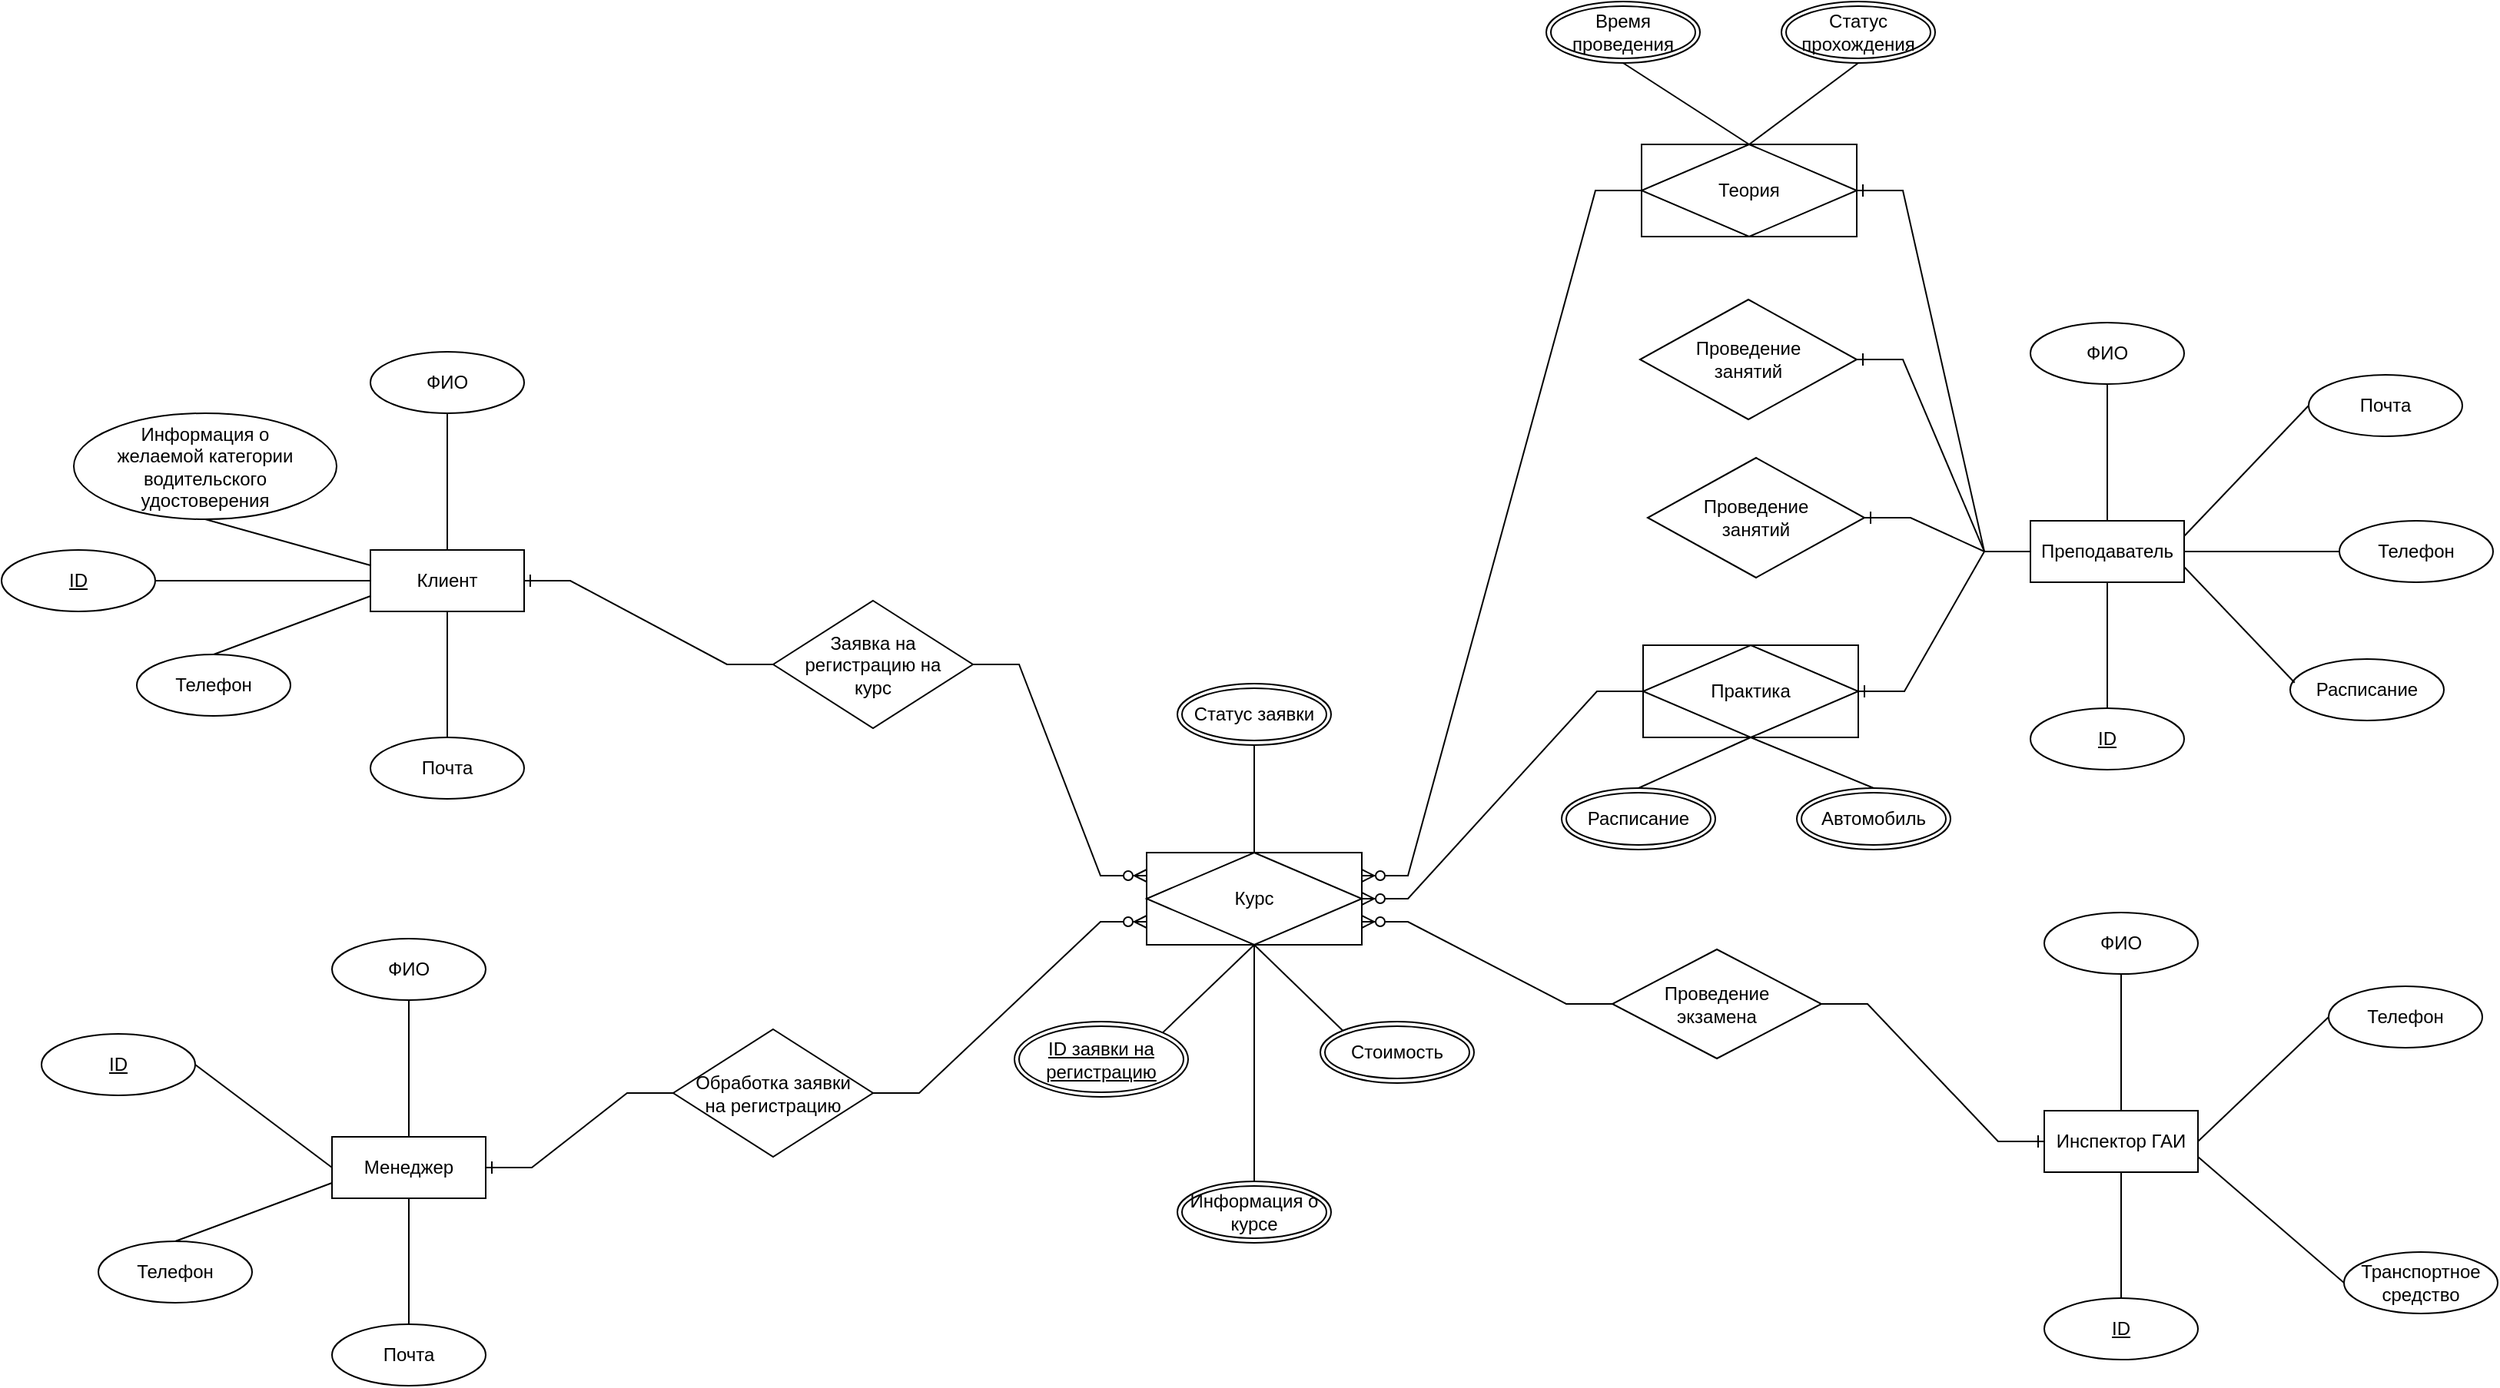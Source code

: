 <mxfile version="24.1.0" type="device">
  <diagram name="Страница — 1" id="sqIrEvyiEKUjqFD7vSfM">
    <mxGraphModel dx="1951" dy="1127" grid="0" gridSize="10" guides="1" tooltips="1" connect="1" arrows="1" fold="1" page="0" pageScale="1" pageWidth="827" pageHeight="1169" math="0" shadow="0">
      <root>
        <mxCell id="0" />
        <mxCell id="1" parent="0" />
        <mxCell id="35wlOIav4SVEhzM2q0zH-1" value="Курс" style="shape=associativeEntity;whiteSpace=wrap;html=1;align=center;" parent="1" vertex="1">
          <mxGeometry x="310" y="270" width="140" height="60" as="geometry" />
        </mxCell>
        <mxCell id="35wlOIav4SVEhzM2q0zH-2" value="Статус заявки" style="ellipse;shape=doubleEllipse;margin=3;whiteSpace=wrap;html=1;align=center;" parent="1" vertex="1">
          <mxGeometry x="330" y="160" width="100" height="40" as="geometry" />
        </mxCell>
        <mxCell id="35wlOIav4SVEhzM2q0zH-3" value="Информация о&lt;br&gt;курсе" style="ellipse;shape=doubleEllipse;margin=3;whiteSpace=wrap;html=1;align=center;" parent="1" vertex="1">
          <mxGeometry x="330" y="484" width="100" height="40" as="geometry" />
        </mxCell>
        <mxCell id="35wlOIav4SVEhzM2q0zH-4" value="&lt;u&gt;ID заявки на регистрацию&lt;/u&gt;" style="ellipse;shape=doubleEllipse;margin=3;whiteSpace=wrap;html=1;align=center;" parent="1" vertex="1">
          <mxGeometry x="224" y="380" width="113" height="49" as="geometry" />
        </mxCell>
        <mxCell id="35wlOIav4SVEhzM2q0zH-6" value="Стоимость" style="ellipse;shape=doubleEllipse;margin=3;whiteSpace=wrap;html=1;align=center;" parent="1" vertex="1">
          <mxGeometry x="423" y="380" width="100" height="40" as="geometry" />
        </mxCell>
        <mxCell id="35wlOIav4SVEhzM2q0zH-7" value="" style="edgeStyle=entityRelationEdgeStyle;fontSize=12;html=1;endArrow=ERzeroToMany;endFill=1;rounded=0;entryX=0;entryY=0.25;entryDx=0;entryDy=0;exitX=1;exitY=0.5;exitDx=0;exitDy=0;" parent="1" source="35wlOIav4SVEhzM2q0zH-8" target="35wlOIav4SVEhzM2q0zH-1" edge="1">
          <mxGeometry width="100" height="100" relative="1" as="geometry">
            <mxPoint x="101" y="136" as="sourcePoint" />
            <mxPoint x="133" y="165" as="targetPoint" />
          </mxGeometry>
        </mxCell>
        <mxCell id="35wlOIav4SVEhzM2q0zH-8" value="Заявка на регистрацию на&lt;div&gt;курс&lt;/div&gt;" style="shape=rhombus;perimeter=rhombusPerimeter;whiteSpace=wrap;html=1;align=center;" parent="1" vertex="1">
          <mxGeometry x="67" y="106" width="130" height="83" as="geometry" />
        </mxCell>
        <mxCell id="35wlOIav4SVEhzM2q0zH-9" value="Клиент" style="whiteSpace=wrap;html=1;align=center;" parent="1" vertex="1">
          <mxGeometry x="-195" y="73" width="100" height="40" as="geometry" />
        </mxCell>
        <mxCell id="35wlOIav4SVEhzM2q0zH-11" value="" style="edgeStyle=entityRelationEdgeStyle;fontSize=12;html=1;endArrow=ERone;endFill=1;rounded=0;entryX=1;entryY=0.5;entryDx=0;entryDy=0;exitX=0;exitY=0.5;exitDx=0;exitDy=0;" parent="1" source="35wlOIav4SVEhzM2q0zH-8" target="35wlOIav4SVEhzM2q0zH-9" edge="1">
          <mxGeometry width="100" height="100" relative="1" as="geometry">
            <mxPoint x="194" y="210" as="sourcePoint" />
            <mxPoint x="294" y="110" as="targetPoint" />
          </mxGeometry>
        </mxCell>
        <mxCell id="35wlOIav4SVEhzM2q0zH-13" value="ФИО" style="ellipse;whiteSpace=wrap;html=1;align=center;" parent="1" vertex="1">
          <mxGeometry x="-195" y="-56" width="100" height="40" as="geometry" />
        </mxCell>
        <mxCell id="35wlOIav4SVEhzM2q0zH-15" value="Информация о&lt;br&gt;желаемой категории водительского&lt;div&gt;удостоверения&lt;/div&gt;" style="ellipse;whiteSpace=wrap;html=1;align=center;" parent="1" vertex="1">
          <mxGeometry x="-388" y="-16" width="171" height="69" as="geometry" />
        </mxCell>
        <mxCell id="35wlOIav4SVEhzM2q0zH-17" value="Почта" style="ellipse;whiteSpace=wrap;html=1;align=center;" parent="1" vertex="1">
          <mxGeometry x="-195" y="195" width="100" height="40" as="geometry" />
        </mxCell>
        <mxCell id="35wlOIav4SVEhzM2q0zH-18" value="Телефон" style="ellipse;whiteSpace=wrap;html=1;align=center;" parent="1" vertex="1">
          <mxGeometry x="-347" y="141" width="100" height="40" as="geometry" />
        </mxCell>
        <mxCell id="35wlOIav4SVEhzM2q0zH-20" value="" style="endArrow=none;html=1;rounded=0;exitX=0.5;exitY=1;exitDx=0;exitDy=0;entryX=0.5;entryY=0;entryDx=0;entryDy=0;" parent="1" source="35wlOIav4SVEhzM2q0zH-13" target="35wlOIav4SVEhzM2q0zH-9" edge="1">
          <mxGeometry width="50" height="50" relative="1" as="geometry">
            <mxPoint x="1" y="154" as="sourcePoint" />
            <mxPoint x="51" y="104" as="targetPoint" />
          </mxGeometry>
        </mxCell>
        <mxCell id="35wlOIav4SVEhzM2q0zH-21" value="" style="endArrow=none;html=1;rounded=0;exitX=0.5;exitY=1;exitDx=0;exitDy=0;entryX=0.5;entryY=0;entryDx=0;entryDy=0;" parent="1" source="35wlOIav4SVEhzM2q0zH-9" target="35wlOIav4SVEhzM2q0zH-17" edge="1">
          <mxGeometry width="50" height="50" relative="1" as="geometry">
            <mxPoint x="1" y="154" as="sourcePoint" />
            <mxPoint x="51" y="104" as="targetPoint" />
          </mxGeometry>
        </mxCell>
        <mxCell id="35wlOIav4SVEhzM2q0zH-22" value="" style="endArrow=none;html=1;rounded=0;exitX=0.5;exitY=0;exitDx=0;exitDy=0;entryX=0;entryY=0.75;entryDx=0;entryDy=0;" parent="1" source="35wlOIav4SVEhzM2q0zH-18" target="35wlOIav4SVEhzM2q0zH-9" edge="1">
          <mxGeometry width="50" height="50" relative="1" as="geometry">
            <mxPoint x="1" y="154" as="sourcePoint" />
            <mxPoint x="51" y="104" as="targetPoint" />
          </mxGeometry>
        </mxCell>
        <mxCell id="35wlOIav4SVEhzM2q0zH-23" value="" style="endArrow=none;html=1;rounded=0;exitX=0.5;exitY=1;exitDx=0;exitDy=0;entryX=0;entryY=0.25;entryDx=0;entryDy=0;" parent="1" source="35wlOIav4SVEhzM2q0zH-15" target="35wlOIav4SVEhzM2q0zH-9" edge="1">
          <mxGeometry width="50" height="50" relative="1" as="geometry">
            <mxPoint x="1" y="154" as="sourcePoint" />
            <mxPoint x="51" y="104" as="targetPoint" />
          </mxGeometry>
        </mxCell>
        <mxCell id="35wlOIav4SVEhzM2q0zH-24" value="" style="edgeStyle=entityRelationEdgeStyle;fontSize=12;html=1;endArrow=ERzeroToMany;endFill=1;rounded=0;entryX=1;entryY=0.75;entryDx=0;entryDy=0;exitX=0;exitY=0.5;exitDx=0;exitDy=0;" parent="1" source="35wlOIav4SVEhzM2q0zH-25" target="35wlOIav4SVEhzM2q0zH-1" edge="1">
          <mxGeometry width="100" height="100" relative="1" as="geometry">
            <mxPoint x="637" y="300" as="sourcePoint" />
            <mxPoint x="647" y="343" as="targetPoint" />
          </mxGeometry>
        </mxCell>
        <mxCell id="35wlOIav4SVEhzM2q0zH-25" value="Проведение&lt;br&gt;экзамена" style="shape=rhombus;perimeter=rhombusPerimeter;whiteSpace=wrap;html=1;align=center;" parent="1" vertex="1">
          <mxGeometry x="613" y="333" width="136" height="71" as="geometry" />
        </mxCell>
        <mxCell id="35wlOIav4SVEhzM2q0zH-26" value="Инспектор ГАИ" style="whiteSpace=wrap;html=1;align=center;" parent="1" vertex="1">
          <mxGeometry x="894" y="438" width="100" height="40" as="geometry" />
        </mxCell>
        <mxCell id="35wlOIav4SVEhzM2q0zH-27" value="" style="edgeStyle=entityRelationEdgeStyle;fontSize=12;html=1;endArrow=ERone;endFill=1;rounded=0;exitX=1;exitY=0.5;exitDx=0;exitDy=0;entryX=0;entryY=0.5;entryDx=0;entryDy=0;" parent="1" source="35wlOIav4SVEhzM2q0zH-25" target="35wlOIav4SVEhzM2q0zH-26" edge="1">
          <mxGeometry width="100" height="100" relative="1" as="geometry">
            <mxPoint x="749" y="383.5" as="sourcePoint" />
            <mxPoint x="903" y="-69" as="targetPoint" />
          </mxGeometry>
        </mxCell>
        <mxCell id="35wlOIav4SVEhzM2q0zH-28" value="ФИО" style="ellipse;whiteSpace=wrap;html=1;align=center;" parent="1" vertex="1">
          <mxGeometry x="894" y="309" width="100" height="40" as="geometry" />
        </mxCell>
        <mxCell id="35wlOIav4SVEhzM2q0zH-30" value="&lt;u&gt;ID&lt;/u&gt;" style="ellipse;whiteSpace=wrap;html=1;align=center;" parent="1" vertex="1">
          <mxGeometry x="894" y="560" width="100" height="40" as="geometry" />
        </mxCell>
        <mxCell id="35wlOIav4SVEhzM2q0zH-32" value="" style="endArrow=none;html=1;rounded=0;exitX=0.5;exitY=1;exitDx=0;exitDy=0;entryX=0.5;entryY=0;entryDx=0;entryDy=0;" parent="1" source="35wlOIav4SVEhzM2q0zH-28" target="35wlOIav4SVEhzM2q0zH-26" edge="1">
          <mxGeometry width="50" height="50" relative="1" as="geometry">
            <mxPoint x="1090" y="519" as="sourcePoint" />
            <mxPoint x="1140" y="469" as="targetPoint" />
          </mxGeometry>
        </mxCell>
        <mxCell id="35wlOIav4SVEhzM2q0zH-33" value="" style="endArrow=none;html=1;rounded=0;exitX=0.5;exitY=1;exitDx=0;exitDy=0;entryX=0.5;entryY=0;entryDx=0;entryDy=0;" parent="1" source="35wlOIav4SVEhzM2q0zH-26" target="35wlOIav4SVEhzM2q0zH-30" edge="1">
          <mxGeometry width="50" height="50" relative="1" as="geometry">
            <mxPoint x="1090" y="519" as="sourcePoint" />
            <mxPoint x="1140" y="469" as="targetPoint" />
          </mxGeometry>
        </mxCell>
        <mxCell id="35wlOIav4SVEhzM2q0zH-36" value="&lt;u&gt;ID&lt;/u&gt;" style="ellipse;whiteSpace=wrap;html=1;align=center;" parent="1" vertex="1">
          <mxGeometry x="-435" y="73" width="100" height="40" as="geometry" />
        </mxCell>
        <mxCell id="35wlOIav4SVEhzM2q0zH-37" value="" style="endArrow=none;html=1;rounded=0;exitX=1;exitY=0.5;exitDx=0;exitDy=0;entryX=0;entryY=0.5;entryDx=0;entryDy=0;" parent="1" source="35wlOIav4SVEhzM2q0zH-36" target="35wlOIav4SVEhzM2q0zH-9" edge="1">
          <mxGeometry width="50" height="50" relative="1" as="geometry">
            <mxPoint x="-287" y="51" as="sourcePoint" />
            <mxPoint x="-240" y="93" as="targetPoint" />
          </mxGeometry>
        </mxCell>
        <mxCell id="35wlOIav4SVEhzM2q0zH-38" value="Телефон" style="ellipse;whiteSpace=wrap;html=1;align=center;" parent="1" vertex="1">
          <mxGeometry x="1079" y="357" width="100" height="40" as="geometry" />
        </mxCell>
        <mxCell id="35wlOIav4SVEhzM2q0zH-39" value="" style="endArrow=none;html=1;rounded=0;exitX=1;exitY=0.5;exitDx=0;exitDy=0;entryX=0;entryY=0.5;entryDx=0;entryDy=0;" parent="1" source="35wlOIav4SVEhzM2q0zH-26" target="35wlOIav4SVEhzM2q0zH-38" edge="1">
          <mxGeometry width="50" height="50" relative="1" as="geometry">
            <mxPoint x="954" y="359" as="sourcePoint" />
            <mxPoint x="954" y="448" as="targetPoint" />
          </mxGeometry>
        </mxCell>
        <mxCell id="35wlOIav4SVEhzM2q0zH-43" value="" style="endArrow=none;html=1;rounded=0;exitX=0.5;exitY=1;exitDx=0;exitDy=0;entryX=0.5;entryY=0;entryDx=0;entryDy=0;" parent="1" source="35wlOIav4SVEhzM2q0zH-2" target="35wlOIav4SVEhzM2q0zH-1" edge="1">
          <mxGeometry width="50" height="50" relative="1" as="geometry">
            <mxPoint x="-178" y="123" as="sourcePoint" />
            <mxPoint x="-178" y="212" as="targetPoint" />
          </mxGeometry>
        </mxCell>
        <mxCell id="35wlOIav4SVEhzM2q0zH-44" value="" style="endArrow=none;html=1;rounded=0;exitX=0.5;exitY=1;exitDx=0;exitDy=0;entryX=0.5;entryY=0;entryDx=0;entryDy=0;" parent="1" source="35wlOIav4SVEhzM2q0zH-1" target="35wlOIav4SVEhzM2q0zH-3" edge="1">
          <mxGeometry width="50" height="50" relative="1" as="geometry">
            <mxPoint x="379.17" y="353" as="sourcePoint" />
            <mxPoint x="379.17" y="423" as="targetPoint" />
          </mxGeometry>
        </mxCell>
        <mxCell id="35wlOIav4SVEhzM2q0zH-45" value="" style="endArrow=none;html=1;rounded=0;exitX=1;exitY=0;exitDx=0;exitDy=0;entryX=0.5;entryY=1;entryDx=0;entryDy=0;" parent="1" source="35wlOIav4SVEhzM2q0zH-4" target="35wlOIav4SVEhzM2q0zH-1" edge="1">
          <mxGeometry width="50" height="50" relative="1" as="geometry">
            <mxPoint x="400" y="220" as="sourcePoint" />
            <mxPoint x="400" y="290" as="targetPoint" />
          </mxGeometry>
        </mxCell>
        <mxCell id="35wlOIav4SVEhzM2q0zH-46" value="" style="endArrow=none;html=1;rounded=0;exitX=0;exitY=0;exitDx=0;exitDy=0;entryX=0.5;entryY=1;entryDx=0;entryDy=0;" parent="1" source="35wlOIav4SVEhzM2q0zH-6" target="35wlOIav4SVEhzM2q0zH-1" edge="1">
          <mxGeometry width="50" height="50" relative="1" as="geometry">
            <mxPoint x="410" y="230" as="sourcePoint" />
            <mxPoint x="410" y="300" as="targetPoint" />
          </mxGeometry>
        </mxCell>
        <mxCell id="35wlOIav4SVEhzM2q0zH-47" value="Проведение&lt;br&gt;занятий" style="shape=rhombus;perimeter=rhombusPerimeter;whiteSpace=wrap;html=1;align=center;" parent="1" vertex="1">
          <mxGeometry x="631" y="-90" width="141" height="78" as="geometry" />
        </mxCell>
        <mxCell id="35wlOIav4SVEhzM2q0zH-48" value="Преподаватель" style="whiteSpace=wrap;html=1;align=center;" parent="1" vertex="1">
          <mxGeometry x="885" y="54" width="100" height="40" as="geometry" />
        </mxCell>
        <mxCell id="35wlOIav4SVEhzM2q0zH-50" value="ФИО" style="ellipse;whiteSpace=wrap;html=1;align=center;" parent="1" vertex="1">
          <mxGeometry x="885" y="-75" width="100" height="40" as="geometry" />
        </mxCell>
        <mxCell id="35wlOIav4SVEhzM2q0zH-51" value="&lt;u&gt;ID&lt;/u&gt;" style="ellipse;whiteSpace=wrap;html=1;align=center;" parent="1" vertex="1">
          <mxGeometry x="885" y="176" width="100" height="40" as="geometry" />
        </mxCell>
        <mxCell id="35wlOIav4SVEhzM2q0zH-52" value="" style="endArrow=none;html=1;rounded=0;exitX=0.5;exitY=1;exitDx=0;exitDy=0;entryX=0.5;entryY=0;entryDx=0;entryDy=0;" parent="1" source="35wlOIav4SVEhzM2q0zH-50" target="35wlOIav4SVEhzM2q0zH-48" edge="1">
          <mxGeometry width="50" height="50" relative="1" as="geometry">
            <mxPoint x="1081" y="135" as="sourcePoint" />
            <mxPoint x="1131" y="85" as="targetPoint" />
          </mxGeometry>
        </mxCell>
        <mxCell id="35wlOIav4SVEhzM2q0zH-53" value="" style="endArrow=none;html=1;rounded=0;exitX=0.5;exitY=1;exitDx=0;exitDy=0;entryX=0.5;entryY=0;entryDx=0;entryDy=0;" parent="1" source="35wlOIav4SVEhzM2q0zH-48" target="35wlOIav4SVEhzM2q0zH-51" edge="1">
          <mxGeometry width="50" height="50" relative="1" as="geometry">
            <mxPoint x="1081" y="135" as="sourcePoint" />
            <mxPoint x="1131" y="85" as="targetPoint" />
          </mxGeometry>
        </mxCell>
        <mxCell id="35wlOIav4SVEhzM2q0zH-54" value="Телефон" style="ellipse;whiteSpace=wrap;html=1;align=center;" parent="1" vertex="1">
          <mxGeometry x="1086" y="54" width="100" height="40" as="geometry" />
        </mxCell>
        <mxCell id="35wlOIav4SVEhzM2q0zH-55" value="" style="endArrow=none;html=1;rounded=0;entryX=0;entryY=0.5;entryDx=0;entryDy=0;exitX=1;exitY=0.5;exitDx=0;exitDy=0;" parent="1" source="35wlOIav4SVEhzM2q0zH-48" target="35wlOIav4SVEhzM2q0zH-54" edge="1">
          <mxGeometry width="50" height="50" relative="1" as="geometry">
            <mxPoint x="1018" y="68" as="sourcePoint" />
            <mxPoint x="945" y="64" as="targetPoint" />
          </mxGeometry>
        </mxCell>
        <mxCell id="QNZqw3wkbf_1OibSXBNZ-1" value="Обработка заявки&lt;br&gt;на регистрацию" style="shape=rhombus;perimeter=rhombusPerimeter;whiteSpace=wrap;html=1;align=center;" parent="1" vertex="1">
          <mxGeometry x="2" y="385" width="130" height="83" as="geometry" />
        </mxCell>
        <mxCell id="QNZqw3wkbf_1OibSXBNZ-2" value="Менеджер" style="whiteSpace=wrap;html=1;align=center;" parent="1" vertex="1">
          <mxGeometry x="-220" y="455" width="100" height="40" as="geometry" />
        </mxCell>
        <mxCell id="QNZqw3wkbf_1OibSXBNZ-3" value="" style="edgeStyle=entityRelationEdgeStyle;fontSize=12;html=1;endArrow=ERone;endFill=1;rounded=0;entryX=1;entryY=0.5;entryDx=0;entryDy=0;exitX=0;exitY=0.5;exitDx=0;exitDy=0;" parent="1" source="QNZqw3wkbf_1OibSXBNZ-1" target="QNZqw3wkbf_1OibSXBNZ-2" edge="1">
          <mxGeometry width="100" height="100" relative="1" as="geometry">
            <mxPoint x="81" y="607" as="sourcePoint" />
            <mxPoint x="181" y="507" as="targetPoint" />
          </mxGeometry>
        </mxCell>
        <mxCell id="QNZqw3wkbf_1OibSXBNZ-4" value="ФИО" style="ellipse;whiteSpace=wrap;html=1;align=center;" parent="1" vertex="1">
          <mxGeometry x="-220" y="326" width="100" height="40" as="geometry" />
        </mxCell>
        <mxCell id="QNZqw3wkbf_1OibSXBNZ-6" value="Почта" style="ellipse;whiteSpace=wrap;html=1;align=center;" parent="1" vertex="1">
          <mxGeometry x="-220" y="577" width="100" height="40" as="geometry" />
        </mxCell>
        <mxCell id="QNZqw3wkbf_1OibSXBNZ-7" value="Телефон" style="ellipse;whiteSpace=wrap;html=1;align=center;" parent="1" vertex="1">
          <mxGeometry x="-372" y="523" width="100" height="40" as="geometry" />
        </mxCell>
        <mxCell id="QNZqw3wkbf_1OibSXBNZ-8" value="" style="endArrow=none;html=1;rounded=0;exitX=0.5;exitY=1;exitDx=0;exitDy=0;entryX=0.5;entryY=0;entryDx=0;entryDy=0;" parent="1" source="QNZqw3wkbf_1OibSXBNZ-4" target="QNZqw3wkbf_1OibSXBNZ-2" edge="1">
          <mxGeometry width="50" height="50" relative="1" as="geometry">
            <mxPoint x="-24" y="536" as="sourcePoint" />
            <mxPoint x="26" y="486" as="targetPoint" />
          </mxGeometry>
        </mxCell>
        <mxCell id="QNZqw3wkbf_1OibSXBNZ-9" value="" style="endArrow=none;html=1;rounded=0;exitX=0.5;exitY=1;exitDx=0;exitDy=0;entryX=0.5;entryY=0;entryDx=0;entryDy=0;" parent="1" source="QNZqw3wkbf_1OibSXBNZ-2" target="QNZqw3wkbf_1OibSXBNZ-6" edge="1">
          <mxGeometry width="50" height="50" relative="1" as="geometry">
            <mxPoint x="-24" y="536" as="sourcePoint" />
            <mxPoint x="26" y="486" as="targetPoint" />
          </mxGeometry>
        </mxCell>
        <mxCell id="QNZqw3wkbf_1OibSXBNZ-10" value="" style="endArrow=none;html=1;rounded=0;exitX=0.5;exitY=0;exitDx=0;exitDy=0;entryX=0;entryY=0.75;entryDx=0;entryDy=0;" parent="1" source="QNZqw3wkbf_1OibSXBNZ-7" target="QNZqw3wkbf_1OibSXBNZ-2" edge="1">
          <mxGeometry width="50" height="50" relative="1" as="geometry">
            <mxPoint x="-24" y="536" as="sourcePoint" />
            <mxPoint x="26" y="486" as="targetPoint" />
          </mxGeometry>
        </mxCell>
        <mxCell id="QNZqw3wkbf_1OibSXBNZ-12" value="&lt;u&gt;ID&lt;/u&gt;" style="ellipse;whiteSpace=wrap;html=1;align=center;" parent="1" vertex="1">
          <mxGeometry x="-409" y="388" width="100" height="40" as="geometry" />
        </mxCell>
        <mxCell id="QNZqw3wkbf_1OibSXBNZ-13" value="" style="endArrow=none;html=1;rounded=0;exitX=1;exitY=0.5;exitDx=0;exitDy=0;entryX=0;entryY=0.5;entryDx=0;entryDy=0;" parent="1" source="QNZqw3wkbf_1OibSXBNZ-12" target="QNZqw3wkbf_1OibSXBNZ-2" edge="1">
          <mxGeometry width="50" height="50" relative="1" as="geometry">
            <mxPoint x="-312" y="433" as="sourcePoint" />
            <mxPoint x="-265" y="475" as="targetPoint" />
          </mxGeometry>
        </mxCell>
        <mxCell id="QNZqw3wkbf_1OibSXBNZ-14" value="" style="edgeStyle=entityRelationEdgeStyle;fontSize=12;html=1;endArrow=ERzeroToMany;endFill=1;rounded=0;entryX=0;entryY=0.75;entryDx=0;entryDy=0;exitX=1;exitY=0.5;exitDx=0;exitDy=0;" parent="1" source="QNZqw3wkbf_1OibSXBNZ-1" target="35wlOIav4SVEhzM2q0zH-1" edge="1">
          <mxGeometry width="100" height="100" relative="1" as="geometry">
            <mxPoint x="49" y="569" as="sourcePoint" />
            <mxPoint x="205" y="592" as="targetPoint" />
          </mxGeometry>
        </mxCell>
        <mxCell id="QNZqw3wkbf_1OibSXBNZ-15" value="Почта" style="ellipse;whiteSpace=wrap;html=1;align=center;" parent="1" vertex="1">
          <mxGeometry x="1066" y="-41" width="100" height="40" as="geometry" />
        </mxCell>
        <mxCell id="QNZqw3wkbf_1OibSXBNZ-17" value="" style="endArrow=none;html=1;rounded=0;entryX=0;entryY=0.5;entryDx=0;entryDy=0;exitX=1;exitY=0.25;exitDx=0;exitDy=0;" parent="1" source="35wlOIav4SVEhzM2q0zH-48" target="QNZqw3wkbf_1OibSXBNZ-15" edge="1">
          <mxGeometry width="50" height="50" relative="1" as="geometry">
            <mxPoint x="995" y="84" as="sourcePoint" />
            <mxPoint x="1096" y="84" as="targetPoint" />
          </mxGeometry>
        </mxCell>
        <mxCell id="QNZqw3wkbf_1OibSXBNZ-18" value="Расписание" style="ellipse;whiteSpace=wrap;html=1;align=center;" parent="1" vertex="1">
          <mxGeometry x="1054" y="144" width="100" height="40" as="geometry" />
        </mxCell>
        <mxCell id="QNZqw3wkbf_1OibSXBNZ-20" value="" style="endArrow=none;html=1;rounded=0;entryX=0.029;entryY=0.384;entryDx=0;entryDy=0;exitX=1;exitY=0.75;exitDx=0;exitDy=0;entryPerimeter=0;" parent="1" source="35wlOIav4SVEhzM2q0zH-48" target="QNZqw3wkbf_1OibSXBNZ-18" edge="1">
          <mxGeometry width="50" height="50" relative="1" as="geometry">
            <mxPoint x="976" y="176" as="sourcePoint" />
            <mxPoint x="1057" y="91" as="targetPoint" />
          </mxGeometry>
        </mxCell>
        <mxCell id="QNZqw3wkbf_1OibSXBNZ-21" value="Транспортное&lt;br&gt;средство" style="ellipse;whiteSpace=wrap;html=1;align=center;" parent="1" vertex="1">
          <mxGeometry x="1089" y="530" width="100" height="40" as="geometry" />
        </mxCell>
        <mxCell id="QNZqw3wkbf_1OibSXBNZ-22" value="" style="endArrow=none;html=1;rounded=0;exitX=1;exitY=0.75;exitDx=0;exitDy=0;entryX=0;entryY=0.5;entryDx=0;entryDy=0;" parent="1" source="35wlOIav4SVEhzM2q0zH-26" target="QNZqw3wkbf_1OibSXBNZ-21" edge="1">
          <mxGeometry width="50" height="50" relative="1" as="geometry">
            <mxPoint x="1004" y="468" as="sourcePoint" />
            <mxPoint x="1089" y="387" as="targetPoint" />
          </mxGeometry>
        </mxCell>
        <mxCell id="aiRIZK1Dnb0LE-u98vKQ-1" value="Практика" style="shape=associativeEntity;whiteSpace=wrap;html=1;align=center;" vertex="1" parent="1">
          <mxGeometry x="633" y="135" width="140" height="60" as="geometry" />
        </mxCell>
        <mxCell id="aiRIZK1Dnb0LE-u98vKQ-2" value="Теория" style="shape=associativeEntity;whiteSpace=wrap;html=1;align=center;" vertex="1" parent="1">
          <mxGeometry x="632" y="-191" width="140" height="60" as="geometry" />
        </mxCell>
        <mxCell id="aiRIZK1Dnb0LE-u98vKQ-4" value="" style="edgeStyle=entityRelationEdgeStyle;fontSize=12;html=1;endArrow=ERone;endFill=1;rounded=0;exitX=0;exitY=0.5;exitDx=0;exitDy=0;entryX=1;entryY=0.5;entryDx=0;entryDy=0;" edge="1" parent="1" source="35wlOIav4SVEhzM2q0zH-48" target="35wlOIav4SVEhzM2q0zH-47">
          <mxGeometry width="100" height="100" relative="1" as="geometry">
            <mxPoint x="869" y="50" as="sourcePoint" />
            <mxPoint x="924" y="103" as="targetPoint" />
          </mxGeometry>
        </mxCell>
        <mxCell id="aiRIZK1Dnb0LE-u98vKQ-12" value="Расписание" style="ellipse;shape=doubleEllipse;margin=3;whiteSpace=wrap;html=1;align=center;" vertex="1" parent="1">
          <mxGeometry x="580" y="228" width="100" height="40" as="geometry" />
        </mxCell>
        <mxCell id="aiRIZK1Dnb0LE-u98vKQ-14" value="Автомобиль" style="ellipse;shape=doubleEllipse;margin=3;whiteSpace=wrap;html=1;align=center;" vertex="1" parent="1">
          <mxGeometry x="733" y="228" width="100" height="40" as="geometry" />
        </mxCell>
        <mxCell id="aiRIZK1Dnb0LE-u98vKQ-19" value="" style="endArrow=none;html=1;rounded=0;entryX=0.5;entryY=1;entryDx=0;entryDy=0;exitX=0.5;exitY=0;exitDx=0;exitDy=0;" edge="1" parent="1" source="aiRIZK1Dnb0LE-u98vKQ-12" target="aiRIZK1Dnb0LE-u98vKQ-1">
          <mxGeometry width="50" height="50" relative="1" as="geometry">
            <mxPoint x="454" y="180" as="sourcePoint" />
            <mxPoint x="504" y="130" as="targetPoint" />
          </mxGeometry>
        </mxCell>
        <mxCell id="aiRIZK1Dnb0LE-u98vKQ-20" value="" style="endArrow=none;html=1;rounded=0;entryX=0.5;entryY=1;entryDx=0;entryDy=0;exitX=0.5;exitY=0;exitDx=0;exitDy=0;" edge="1" parent="1" source="aiRIZK1Dnb0LE-u98vKQ-14" target="aiRIZK1Dnb0LE-u98vKQ-1">
          <mxGeometry width="50" height="50" relative="1" as="geometry">
            <mxPoint x="640" y="238" as="sourcePoint" />
            <mxPoint x="713" y="205" as="targetPoint" />
          </mxGeometry>
        </mxCell>
        <mxCell id="aiRIZK1Dnb0LE-u98vKQ-21" value="&lt;span style=&quot;font-weight: normal;&quot;&gt;Время проведения&lt;/span&gt;" style="ellipse;shape=doubleEllipse;margin=3;whiteSpace=wrap;html=1;align=center;fontStyle=1" vertex="1" parent="1">
          <mxGeometry x="570" y="-284" width="100" height="40" as="geometry" />
        </mxCell>
        <mxCell id="aiRIZK1Dnb0LE-u98vKQ-22" value="&lt;span style=&quot;font-weight: normal;&quot;&gt;Статус прохождения&lt;/span&gt;" style="ellipse;shape=doubleEllipse;margin=3;whiteSpace=wrap;html=1;align=center;fontStyle=1" vertex="1" parent="1">
          <mxGeometry x="723" y="-284" width="100" height="40" as="geometry" />
        </mxCell>
        <mxCell id="aiRIZK1Dnb0LE-u98vKQ-23" value="" style="endArrow=none;html=1;rounded=0;entryX=0.5;entryY=1;entryDx=0;entryDy=0;exitX=0.5;exitY=0;exitDx=0;exitDy=0;" edge="1" parent="1" source="aiRIZK1Dnb0LE-u98vKQ-2" target="aiRIZK1Dnb0LE-u98vKQ-21">
          <mxGeometry width="50" height="50" relative="1" as="geometry">
            <mxPoint x="557" y="-108" as="sourcePoint" />
            <mxPoint x="630" y="-141" as="targetPoint" />
          </mxGeometry>
        </mxCell>
        <mxCell id="aiRIZK1Dnb0LE-u98vKQ-24" value="" style="endArrow=none;html=1;rounded=0;entryX=0.5;entryY=1;entryDx=0;entryDy=0;exitX=0.5;exitY=0;exitDx=0;exitDy=0;" edge="1" parent="1" source="aiRIZK1Dnb0LE-u98vKQ-2" target="aiRIZK1Dnb0LE-u98vKQ-22">
          <mxGeometry width="50" height="50" relative="1" as="geometry">
            <mxPoint x="711" y="-160" as="sourcePoint" />
            <mxPoint x="634" y="-204" as="targetPoint" />
          </mxGeometry>
        </mxCell>
        <mxCell id="aiRIZK1Dnb0LE-u98vKQ-25" value="" style="edgeStyle=entityRelationEdgeStyle;fontSize=12;html=1;endArrow=ERzeroToMany;endFill=1;rounded=0;entryX=1;entryY=0.25;entryDx=0;entryDy=0;exitX=0;exitY=0.5;exitDx=0;exitDy=0;" edge="1" parent="1" source="aiRIZK1Dnb0LE-u98vKQ-2" target="35wlOIav4SVEhzM2q0zH-1">
          <mxGeometry width="100" height="100" relative="1" as="geometry">
            <mxPoint x="657" y="205" as="sourcePoint" />
            <mxPoint x="494" y="151" as="targetPoint" />
          </mxGeometry>
        </mxCell>
        <mxCell id="aiRIZK1Dnb0LE-u98vKQ-26" value="" style="edgeStyle=entityRelationEdgeStyle;fontSize=12;html=1;endArrow=ERzeroToMany;endFill=1;rounded=0;entryX=1;entryY=0.5;entryDx=0;entryDy=0;exitX=0;exitY=0.5;exitDx=0;exitDy=0;" edge="1" parent="1" source="aiRIZK1Dnb0LE-u98vKQ-1" target="35wlOIav4SVEhzM2q0zH-1">
          <mxGeometry width="100" height="100" relative="1" as="geometry">
            <mxPoint x="643" y="-68" as="sourcePoint" />
            <mxPoint x="460" y="295" as="targetPoint" />
          </mxGeometry>
        </mxCell>
        <mxCell id="aiRIZK1Dnb0LE-u98vKQ-27" value="" style="edgeStyle=entityRelationEdgeStyle;fontSize=12;html=1;endArrow=ERone;endFill=1;rounded=0;exitX=0;exitY=0.5;exitDx=0;exitDy=0;entryX=1;entryY=0.5;entryDx=0;entryDy=0;" edge="1" parent="1" source="35wlOIav4SVEhzM2q0zH-48" target="aiRIZK1Dnb0LE-u98vKQ-1">
          <mxGeometry width="100" height="100" relative="1" as="geometry">
            <mxPoint x="895" y="84" as="sourcePoint" />
            <mxPoint x="783" y="44" as="targetPoint" />
          </mxGeometry>
        </mxCell>
        <mxCell id="aiRIZK1Dnb0LE-u98vKQ-28" value="" style="edgeStyle=entityRelationEdgeStyle;fontSize=12;html=1;endArrow=ERone;endFill=1;rounded=0;exitX=0;exitY=0.5;exitDx=0;exitDy=0;entryX=1;entryY=0.5;entryDx=0;entryDy=0;" edge="1" parent="1" source="35wlOIav4SVEhzM2q0zH-48" target="aiRIZK1Dnb0LE-u98vKQ-2">
          <mxGeometry width="100" height="100" relative="1" as="geometry">
            <mxPoint x="895" y="84" as="sourcePoint" />
            <mxPoint x="783" y="175" as="targetPoint" />
          </mxGeometry>
        </mxCell>
        <mxCell id="aiRIZK1Dnb0LE-u98vKQ-30" value="Проведение&lt;br&gt;занятий" style="shape=rhombus;perimeter=rhombusPerimeter;whiteSpace=wrap;html=1;align=center;" vertex="1" parent="1">
          <mxGeometry x="636" y="13" width="141" height="78" as="geometry" />
        </mxCell>
        <mxCell id="aiRIZK1Dnb0LE-u98vKQ-31" value="" style="edgeStyle=entityRelationEdgeStyle;fontSize=12;html=1;endArrow=ERone;endFill=1;rounded=0;exitX=0;exitY=0.5;exitDx=0;exitDy=0;entryX=1;entryY=0.5;entryDx=0;entryDy=0;" edge="1" parent="1" source="35wlOIav4SVEhzM2q0zH-48" target="aiRIZK1Dnb0LE-u98vKQ-30">
          <mxGeometry width="100" height="100" relative="1" as="geometry">
            <mxPoint x="895" y="84" as="sourcePoint" />
            <mxPoint x="782" y="-41" as="targetPoint" />
          </mxGeometry>
        </mxCell>
      </root>
    </mxGraphModel>
  </diagram>
</mxfile>
